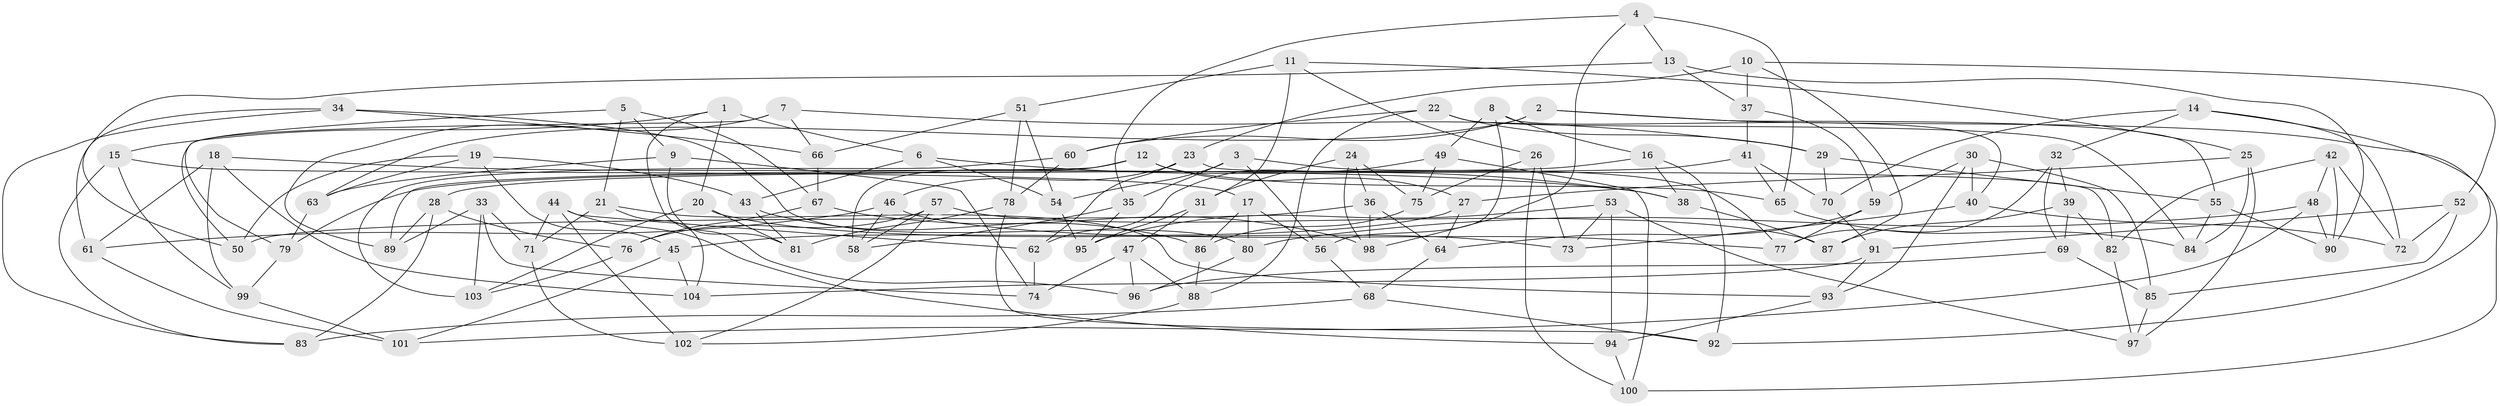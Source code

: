// Generated by graph-tools (version 1.1) at 2025/11/02/27/25 16:11:50]
// undirected, 104 vertices, 208 edges
graph export_dot {
graph [start="1"]
  node [color=gray90,style=filled];
  1;
  2;
  3;
  4;
  5;
  6;
  7;
  8;
  9;
  10;
  11;
  12;
  13;
  14;
  15;
  16;
  17;
  18;
  19;
  20;
  21;
  22;
  23;
  24;
  25;
  26;
  27;
  28;
  29;
  30;
  31;
  32;
  33;
  34;
  35;
  36;
  37;
  38;
  39;
  40;
  41;
  42;
  43;
  44;
  45;
  46;
  47;
  48;
  49;
  50;
  51;
  52;
  53;
  54;
  55;
  56;
  57;
  58;
  59;
  60;
  61;
  62;
  63;
  64;
  65;
  66;
  67;
  68;
  69;
  70;
  71;
  72;
  73;
  74;
  75;
  76;
  77;
  78;
  79;
  80;
  81;
  82;
  83;
  84;
  85;
  86;
  87;
  88;
  89;
  90;
  91;
  92;
  93;
  94;
  95;
  96;
  97;
  98;
  99;
  100;
  101;
  102;
  103;
  104;
  1 -- 20;
  1 -- 15;
  1 -- 6;
  1 -- 96;
  2 -- 55;
  2 -- 63;
  2 -- 60;
  2 -- 100;
  3 -- 54;
  3 -- 77;
  3 -- 35;
  3 -- 56;
  4 -- 35;
  4 -- 65;
  4 -- 98;
  4 -- 13;
  5 -- 9;
  5 -- 67;
  5 -- 79;
  5 -- 21;
  6 -- 43;
  6 -- 54;
  6 -- 38;
  7 -- 29;
  7 -- 66;
  7 -- 89;
  7 -- 50;
  8 -- 40;
  8 -- 16;
  8 -- 49;
  8 -- 56;
  9 -- 81;
  9 -- 63;
  9 -- 74;
  10 -- 87;
  10 -- 52;
  10 -- 37;
  10 -- 23;
  11 -- 25;
  11 -- 31;
  11 -- 26;
  11 -- 51;
  12 -- 89;
  12 -- 27;
  12 -- 58;
  12 -- 65;
  13 -- 37;
  13 -- 50;
  13 -- 90;
  14 -- 32;
  14 -- 72;
  14 -- 92;
  14 -- 70;
  15 -- 99;
  15 -- 17;
  15 -- 83;
  16 -- 38;
  16 -- 28;
  16 -- 92;
  17 -- 80;
  17 -- 86;
  17 -- 56;
  18 -- 99;
  18 -- 38;
  18 -- 104;
  18 -- 61;
  19 -- 43;
  19 -- 45;
  19 -- 63;
  19 -- 50;
  20 -- 103;
  20 -- 73;
  20 -- 81;
  21 -- 71;
  21 -- 93;
  21 -- 104;
  22 -- 29;
  22 -- 88;
  22 -- 84;
  22 -- 60;
  23 -- 62;
  23 -- 82;
  23 -- 46;
  24 -- 75;
  24 -- 31;
  24 -- 36;
  24 -- 98;
  25 -- 84;
  25 -- 27;
  25 -- 97;
  26 -- 100;
  26 -- 73;
  26 -- 75;
  27 -- 45;
  27 -- 64;
  28 -- 76;
  28 -- 83;
  28 -- 89;
  29 -- 70;
  29 -- 55;
  30 -- 40;
  30 -- 59;
  30 -- 93;
  30 -- 85;
  31 -- 47;
  31 -- 95;
  32 -- 77;
  32 -- 39;
  32 -- 69;
  33 -- 71;
  33 -- 89;
  33 -- 103;
  33 -- 74;
  34 -- 66;
  34 -- 83;
  34 -- 80;
  34 -- 61;
  35 -- 58;
  35 -- 95;
  36 -- 64;
  36 -- 50;
  36 -- 98;
  37 -- 59;
  37 -- 41;
  38 -- 87;
  39 -- 69;
  39 -- 87;
  39 -- 82;
  40 -- 72;
  40 -- 73;
  41 -- 65;
  41 -- 79;
  41 -- 70;
  42 -- 82;
  42 -- 72;
  42 -- 48;
  42 -- 90;
  43 -- 86;
  43 -- 81;
  44 -- 62;
  44 -- 94;
  44 -- 102;
  44 -- 71;
  45 -- 101;
  45 -- 104;
  46 -- 58;
  46 -- 61;
  46 -- 77;
  47 -- 88;
  47 -- 96;
  47 -- 74;
  48 -- 101;
  48 -- 80;
  48 -- 90;
  49 -- 62;
  49 -- 75;
  49 -- 100;
  51 -- 66;
  51 -- 54;
  51 -- 78;
  52 -- 72;
  52 -- 91;
  52 -- 85;
  53 -- 97;
  53 -- 94;
  53 -- 95;
  53 -- 73;
  54 -- 95;
  55 -- 90;
  55 -- 84;
  56 -- 68;
  57 -- 87;
  57 -- 58;
  57 -- 76;
  57 -- 102;
  59 -- 77;
  59 -- 64;
  60 -- 103;
  60 -- 78;
  61 -- 101;
  62 -- 74;
  63 -- 79;
  64 -- 68;
  65 -- 84;
  66 -- 67;
  67 -- 76;
  67 -- 98;
  68 -- 92;
  68 -- 83;
  69 -- 85;
  69 -- 96;
  70 -- 91;
  71 -- 102;
  75 -- 86;
  76 -- 103;
  78 -- 92;
  78 -- 81;
  79 -- 99;
  80 -- 96;
  82 -- 97;
  85 -- 97;
  86 -- 88;
  88 -- 102;
  91 -- 104;
  91 -- 93;
  93 -- 94;
  94 -- 100;
  99 -- 101;
}
